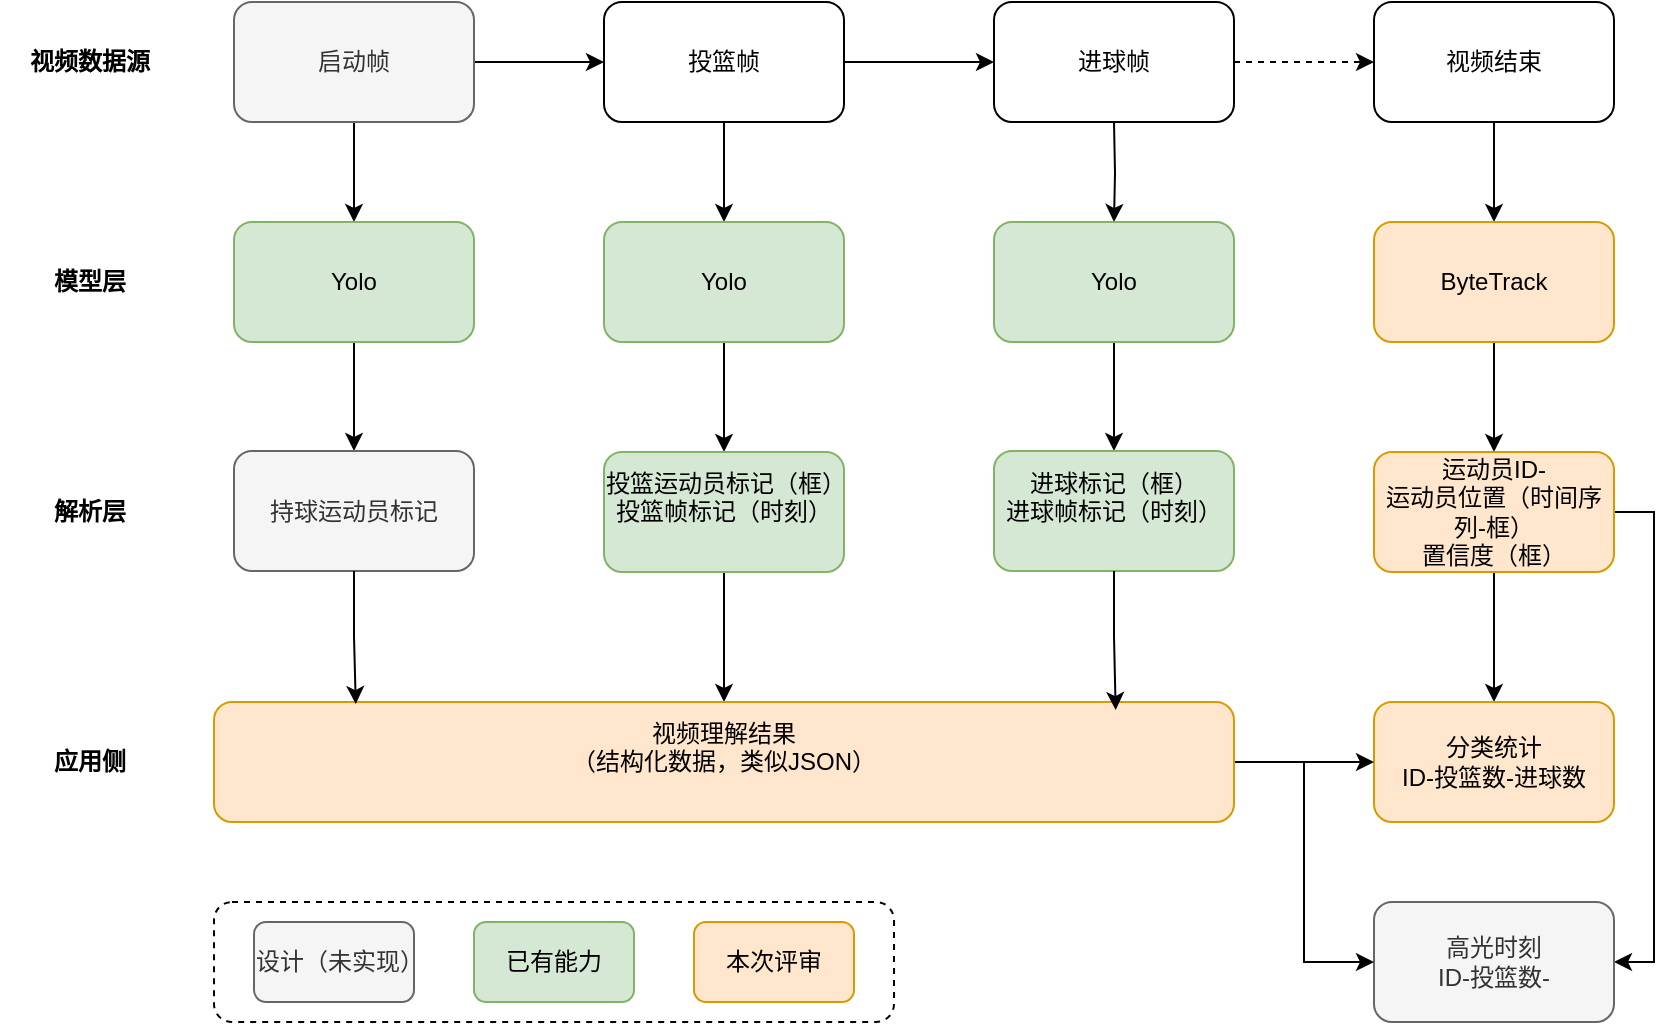 <mxfile version="24.9.3">
  <diagram name="第 1 页" id="_Cz32m0UeyZbAlJcYrDN">
    <mxGraphModel dx="1306" dy="835" grid="1" gridSize="10" guides="1" tooltips="1" connect="1" arrows="1" fold="1" page="1" pageScale="1" pageWidth="827" pageHeight="1169" math="0" shadow="0">
      <root>
        <mxCell id="0" />
        <mxCell id="1" parent="0" />
        <mxCell id="YBBVw-wKU_-YF40z0CCw-42" value="" style="rounded=1;whiteSpace=wrap;html=1;dashed=1;" vertex="1" parent="1">
          <mxGeometry x="107" y="750" width="340" height="60" as="geometry" />
        </mxCell>
        <mxCell id="YBBVw-wKU_-YF40z0CCw-2" style="edgeStyle=orthogonalEdgeStyle;rounded=0;orthogonalLoop=1;jettySize=auto;html=1;exitX=1;exitY=0.5;exitDx=0;exitDy=0;" edge="1" parent="1" source="YBBVw-wKU_-YF40z0CCw-1" target="YBBVw-wKU_-YF40z0CCw-3">
          <mxGeometry relative="1" as="geometry">
            <mxPoint x="307" y="330" as="targetPoint" />
          </mxGeometry>
        </mxCell>
        <mxCell id="YBBVw-wKU_-YF40z0CCw-8" style="edgeStyle=orthogonalEdgeStyle;rounded=0;orthogonalLoop=1;jettySize=auto;html=1;exitX=0.5;exitY=1;exitDx=0;exitDy=0;entryX=0.5;entryY=0;entryDx=0;entryDy=0;" edge="1" parent="1" source="YBBVw-wKU_-YF40z0CCw-1" target="YBBVw-wKU_-YF40z0CCw-9">
          <mxGeometry relative="1" as="geometry">
            <mxPoint x="177" y="430" as="targetPoint" />
          </mxGeometry>
        </mxCell>
        <mxCell id="YBBVw-wKU_-YF40z0CCw-1" value="启动帧" style="rounded=1;whiteSpace=wrap;html=1;fillColor=#f5f5f5;fontColor=#333333;strokeColor=#666666;" vertex="1" parent="1">
          <mxGeometry x="117" y="300" width="120" height="60" as="geometry" />
        </mxCell>
        <mxCell id="YBBVw-wKU_-YF40z0CCw-5" style="edgeStyle=orthogonalEdgeStyle;rounded=0;orthogonalLoop=1;jettySize=auto;html=1;exitX=1;exitY=0.5;exitDx=0;exitDy=0;entryX=0;entryY=0.5;entryDx=0;entryDy=0;" edge="1" parent="1" source="YBBVw-wKU_-YF40z0CCw-3" target="YBBVw-wKU_-YF40z0CCw-4">
          <mxGeometry relative="1" as="geometry" />
        </mxCell>
        <mxCell id="YBBVw-wKU_-YF40z0CCw-3" value="投篮帧" style="rounded=1;whiteSpace=wrap;html=1;" vertex="1" parent="1">
          <mxGeometry x="302" y="300" width="120" height="60" as="geometry" />
        </mxCell>
        <mxCell id="YBBVw-wKU_-YF40z0CCw-7" style="edgeStyle=orthogonalEdgeStyle;rounded=0;orthogonalLoop=1;jettySize=auto;html=1;exitX=1;exitY=0.5;exitDx=0;exitDy=0;dashed=1;" edge="1" parent="1" source="YBBVw-wKU_-YF40z0CCw-4" target="YBBVw-wKU_-YF40z0CCw-6">
          <mxGeometry relative="1" as="geometry" />
        </mxCell>
        <mxCell id="YBBVw-wKU_-YF40z0CCw-4" value="进球帧" style="rounded=1;whiteSpace=wrap;html=1;" vertex="1" parent="1">
          <mxGeometry x="497" y="300" width="120" height="60" as="geometry" />
        </mxCell>
        <mxCell id="YBBVw-wKU_-YF40z0CCw-21" style="edgeStyle=orthogonalEdgeStyle;rounded=0;orthogonalLoop=1;jettySize=auto;html=1;exitX=0.5;exitY=1;exitDx=0;exitDy=0;entryX=0.5;entryY=0;entryDx=0;entryDy=0;" edge="1" parent="1" source="YBBVw-wKU_-YF40z0CCw-6" target="YBBVw-wKU_-YF40z0CCw-20">
          <mxGeometry relative="1" as="geometry" />
        </mxCell>
        <mxCell id="YBBVw-wKU_-YF40z0CCw-6" value="视频结束" style="rounded=1;whiteSpace=wrap;html=1;" vertex="1" parent="1">
          <mxGeometry x="687" y="300" width="120" height="60" as="geometry" />
        </mxCell>
        <mxCell id="YBBVw-wKU_-YF40z0CCw-10" style="edgeStyle=orthogonalEdgeStyle;rounded=0;orthogonalLoop=1;jettySize=auto;html=1;exitX=0.5;exitY=1;exitDx=0;exitDy=0;" edge="1" parent="1" source="YBBVw-wKU_-YF40z0CCw-9" target="YBBVw-wKU_-YF40z0CCw-11">
          <mxGeometry relative="1" as="geometry">
            <mxPoint x="177" y="530" as="targetPoint" />
          </mxGeometry>
        </mxCell>
        <mxCell id="YBBVw-wKU_-YF40z0CCw-9" value="Yolo" style="rounded=1;whiteSpace=wrap;html=1;fillColor=#d5e8d4;strokeColor=#82b366;" vertex="1" parent="1">
          <mxGeometry x="117" y="410" width="120" height="60" as="geometry" />
        </mxCell>
        <mxCell id="YBBVw-wKU_-YF40z0CCw-11" value="持球运动员标记" style="rounded=1;whiteSpace=wrap;html=1;fillColor=#f5f5f5;fontColor=#333333;strokeColor=#666666;" vertex="1" parent="1">
          <mxGeometry x="117" y="524.5" width="120" height="60" as="geometry" />
        </mxCell>
        <mxCell id="YBBVw-wKU_-YF40z0CCw-12" style="edgeStyle=orthogonalEdgeStyle;rounded=0;orthogonalLoop=1;jettySize=auto;html=1;exitX=0.5;exitY=1;exitDx=0;exitDy=0;entryX=0.5;entryY=0;entryDx=0;entryDy=0;" edge="1" parent="1" target="YBBVw-wKU_-YF40z0CCw-14" source="YBBVw-wKU_-YF40z0CCw-3">
          <mxGeometry relative="1" as="geometry">
            <mxPoint x="367" y="430" as="targetPoint" />
            <mxPoint x="367" y="360" as="sourcePoint" />
          </mxGeometry>
        </mxCell>
        <mxCell id="YBBVw-wKU_-YF40z0CCw-13" style="edgeStyle=orthogonalEdgeStyle;rounded=0;orthogonalLoop=1;jettySize=auto;html=1;exitX=0.5;exitY=1;exitDx=0;exitDy=0;" edge="1" parent="1" source="YBBVw-wKU_-YF40z0CCw-14" target="YBBVw-wKU_-YF40z0CCw-15">
          <mxGeometry relative="1" as="geometry">
            <mxPoint x="367" y="530" as="targetPoint" />
          </mxGeometry>
        </mxCell>
        <mxCell id="YBBVw-wKU_-YF40z0CCw-14" value="Yolo" style="rounded=1;whiteSpace=wrap;html=1;fillColor=#d5e8d4;strokeColor=#82b366;" vertex="1" parent="1">
          <mxGeometry x="302" y="410" width="120" height="60" as="geometry" />
        </mxCell>
        <mxCell id="YBBVw-wKU_-YF40z0CCw-38" style="edgeStyle=orthogonalEdgeStyle;rounded=0;orthogonalLoop=1;jettySize=auto;html=1;exitX=0.5;exitY=1;exitDx=0;exitDy=0;entryX=0.5;entryY=0;entryDx=0;entryDy=0;" edge="1" parent="1" source="YBBVw-wKU_-YF40z0CCw-15" target="YBBVw-wKU_-YF40z0CCw-31">
          <mxGeometry relative="1" as="geometry" />
        </mxCell>
        <mxCell id="YBBVw-wKU_-YF40z0CCw-15" value="投篮运动员标记（框）&lt;div&gt;投篮帧标记（&lt;span style=&quot;background-color: initial;&quot;&gt;时刻）&lt;/span&gt;&lt;/div&gt;&lt;div&gt;&lt;br&gt;&lt;/div&gt;" style="rounded=1;whiteSpace=wrap;html=1;fillColor=#d5e8d4;strokeColor=#82b366;" vertex="1" parent="1">
          <mxGeometry x="302" y="525" width="120" height="60" as="geometry" />
        </mxCell>
        <mxCell id="YBBVw-wKU_-YF40z0CCw-16" style="edgeStyle=orthogonalEdgeStyle;rounded=0;orthogonalLoop=1;jettySize=auto;html=1;exitX=0.5;exitY=1;exitDx=0;exitDy=0;entryX=0.5;entryY=0;entryDx=0;entryDy=0;" edge="1" parent="1" target="YBBVw-wKU_-YF40z0CCw-18">
          <mxGeometry relative="1" as="geometry">
            <mxPoint x="557" y="430" as="targetPoint" />
            <mxPoint x="557" y="360" as="sourcePoint" />
          </mxGeometry>
        </mxCell>
        <mxCell id="YBBVw-wKU_-YF40z0CCw-17" style="edgeStyle=orthogonalEdgeStyle;rounded=0;orthogonalLoop=1;jettySize=auto;html=1;exitX=0.5;exitY=1;exitDx=0;exitDy=0;" edge="1" parent="1" source="YBBVw-wKU_-YF40z0CCw-18" target="YBBVw-wKU_-YF40z0CCw-19">
          <mxGeometry relative="1" as="geometry">
            <mxPoint x="557" y="530" as="targetPoint" />
          </mxGeometry>
        </mxCell>
        <mxCell id="YBBVw-wKU_-YF40z0CCw-18" value="Yolo" style="rounded=1;whiteSpace=wrap;html=1;fillColor=#d5e8d4;strokeColor=#82b366;" vertex="1" parent="1">
          <mxGeometry x="497" y="410" width="120" height="60" as="geometry" />
        </mxCell>
        <mxCell id="YBBVw-wKU_-YF40z0CCw-19" value="进球标记（框）&lt;div&gt;进球帧标记（&lt;span style=&quot;background-color: initial;&quot;&gt;时刻）&lt;/span&gt;&lt;/div&gt;&lt;div&gt;&lt;br&gt;&lt;/div&gt;" style="rounded=1;whiteSpace=wrap;html=1;fillColor=#d5e8d4;strokeColor=#82b366;" vertex="1" parent="1">
          <mxGeometry x="497" y="524.5" width="120" height="60" as="geometry" />
        </mxCell>
        <mxCell id="YBBVw-wKU_-YF40z0CCw-22" style="edgeStyle=orthogonalEdgeStyle;rounded=0;orthogonalLoop=1;jettySize=auto;html=1;exitX=0.5;exitY=1;exitDx=0;exitDy=0;entryX=0.5;entryY=0;entryDx=0;entryDy=0;" edge="1" parent="1" source="YBBVw-wKU_-YF40z0CCw-20" target="YBBVw-wKU_-YF40z0CCw-23">
          <mxGeometry relative="1" as="geometry">
            <mxPoint x="747" y="520" as="targetPoint" />
          </mxGeometry>
        </mxCell>
        <mxCell id="YBBVw-wKU_-YF40z0CCw-20" value="ByteTrack" style="rounded=1;whiteSpace=wrap;html=1;fillColor=#ffe6cc;strokeColor=#d79b00;" vertex="1" parent="1">
          <mxGeometry x="687" y="410" width="120" height="60" as="geometry" />
        </mxCell>
        <mxCell id="YBBVw-wKU_-YF40z0CCw-25" style="edgeStyle=orthogonalEdgeStyle;rounded=0;orthogonalLoop=1;jettySize=auto;html=1;exitX=0.5;exitY=1;exitDx=0;exitDy=0;entryX=0.5;entryY=0;entryDx=0;entryDy=0;" edge="1" parent="1" source="YBBVw-wKU_-YF40z0CCw-23" target="YBBVw-wKU_-YF40z0CCw-24">
          <mxGeometry relative="1" as="geometry" />
        </mxCell>
        <mxCell id="YBBVw-wKU_-YF40z0CCw-35" style="edgeStyle=orthogonalEdgeStyle;rounded=0;orthogonalLoop=1;jettySize=auto;html=1;exitX=1;exitY=0.5;exitDx=0;exitDy=0;entryX=1;entryY=0.5;entryDx=0;entryDy=0;" edge="1" parent="1" source="YBBVw-wKU_-YF40z0CCw-23" target="YBBVw-wKU_-YF40z0CCw-28">
          <mxGeometry relative="1" as="geometry" />
        </mxCell>
        <mxCell id="YBBVw-wKU_-YF40z0CCw-23" value="运动员ID-&lt;div&gt;运动员位置（时间序列-框）&lt;/div&gt;&lt;div&gt;置信度（框）&lt;/div&gt;" style="rounded=1;whiteSpace=wrap;html=1;fillColor=#ffe6cc;strokeColor=#d79b00;" vertex="1" parent="1">
          <mxGeometry x="687" y="525" width="120" height="60" as="geometry" />
        </mxCell>
        <mxCell id="YBBVw-wKU_-YF40z0CCw-24" value="分类统计&lt;div&gt;ID-投篮数-进球数&lt;/div&gt;" style="rounded=1;whiteSpace=wrap;html=1;fillColor=#ffe6cc;strokeColor=#d79b00;" vertex="1" parent="1">
          <mxGeometry x="687" y="650" width="120" height="60" as="geometry" />
        </mxCell>
        <mxCell id="YBBVw-wKU_-YF40z0CCw-28" value="高光时刻&lt;br&gt;&lt;div&gt;ID-投篮数-&lt;/div&gt;" style="rounded=1;whiteSpace=wrap;html=1;fillColor=#f5f5f5;strokeColor=#666666;fontColor=#333333;" vertex="1" parent="1">
          <mxGeometry x="687" y="750" width="120" height="60" as="geometry" />
        </mxCell>
        <mxCell id="YBBVw-wKU_-YF40z0CCw-33" style="edgeStyle=orthogonalEdgeStyle;rounded=0;orthogonalLoop=1;jettySize=auto;html=1;exitX=1;exitY=0.5;exitDx=0;exitDy=0;entryX=0;entryY=0.5;entryDx=0;entryDy=0;" edge="1" parent="1" source="YBBVw-wKU_-YF40z0CCw-31" target="YBBVw-wKU_-YF40z0CCw-24">
          <mxGeometry relative="1" as="geometry" />
        </mxCell>
        <mxCell id="YBBVw-wKU_-YF40z0CCw-34" style="edgeStyle=orthogonalEdgeStyle;rounded=0;orthogonalLoop=1;jettySize=auto;html=1;exitX=1;exitY=0.5;exitDx=0;exitDy=0;entryX=0;entryY=0.5;entryDx=0;entryDy=0;" edge="1" parent="1" source="YBBVw-wKU_-YF40z0CCw-31" target="YBBVw-wKU_-YF40z0CCw-28">
          <mxGeometry relative="1" as="geometry" />
        </mxCell>
        <mxCell id="YBBVw-wKU_-YF40z0CCw-31" value="视频理解结果&lt;div&gt;（结构化数据，类似JSON）&lt;br&gt;&lt;div&gt;&lt;br&gt;&lt;/div&gt;&lt;/div&gt;" style="rounded=1;whiteSpace=wrap;html=1;fillColor=#ffe6cc;strokeColor=#d79b00;" vertex="1" parent="1">
          <mxGeometry x="107" y="650" width="510" height="60" as="geometry" />
        </mxCell>
        <mxCell id="YBBVw-wKU_-YF40z0CCw-32" style="edgeStyle=orthogonalEdgeStyle;rounded=0;orthogonalLoop=1;jettySize=auto;html=1;exitX=0.5;exitY=1;exitDx=0;exitDy=0;entryX=0.139;entryY=0.017;entryDx=0;entryDy=0;entryPerimeter=0;" edge="1" parent="1" source="YBBVw-wKU_-YF40z0CCw-11" target="YBBVw-wKU_-YF40z0CCw-31">
          <mxGeometry relative="1" as="geometry" />
        </mxCell>
        <mxCell id="YBBVw-wKU_-YF40z0CCw-37" value="设计（未实现）" style="rounded=1;whiteSpace=wrap;html=1;fillColor=#f5f5f5;fontColor=#333333;strokeColor=#666666;" vertex="1" parent="1">
          <mxGeometry x="127" y="760" width="80" height="40" as="geometry" />
        </mxCell>
        <mxCell id="YBBVw-wKU_-YF40z0CCw-39" style="edgeStyle=orthogonalEdgeStyle;rounded=0;orthogonalLoop=1;jettySize=auto;html=1;exitX=0.5;exitY=1;exitDx=0;exitDy=0;entryX=0.884;entryY=0.067;entryDx=0;entryDy=0;entryPerimeter=0;" edge="1" parent="1" source="YBBVw-wKU_-YF40z0CCw-19" target="YBBVw-wKU_-YF40z0CCw-31">
          <mxGeometry relative="1" as="geometry" />
        </mxCell>
        <mxCell id="YBBVw-wKU_-YF40z0CCw-40" value="已有能力" style="rounded=1;whiteSpace=wrap;html=1;fillColor=#d5e8d4;strokeColor=#82b366;" vertex="1" parent="1">
          <mxGeometry x="237" y="760" width="80" height="40" as="geometry" />
        </mxCell>
        <mxCell id="YBBVw-wKU_-YF40z0CCw-41" value="本次评审" style="rounded=1;whiteSpace=wrap;html=1;fillColor=#ffe6cc;strokeColor=#d79b00;" vertex="1" parent="1">
          <mxGeometry x="347" y="760" width="80" height="40" as="geometry" />
        </mxCell>
        <mxCell id="YBBVw-wKU_-YF40z0CCw-43" value="视频数据源" style="text;html=1;align=center;verticalAlign=middle;whiteSpace=wrap;rounded=0;fontStyle=1" vertex="1" parent="1">
          <mxGeometry y="315" width="90" height="30" as="geometry" />
        </mxCell>
        <mxCell id="YBBVw-wKU_-YF40z0CCw-44" value="模型层" style="text;html=1;align=center;verticalAlign=middle;whiteSpace=wrap;rounded=0;fontStyle=1" vertex="1" parent="1">
          <mxGeometry y="425" width="90" height="30" as="geometry" />
        </mxCell>
        <mxCell id="YBBVw-wKU_-YF40z0CCw-45" value="解析层" style="text;html=1;align=center;verticalAlign=middle;whiteSpace=wrap;rounded=0;fontStyle=1" vertex="1" parent="1">
          <mxGeometry y="539.5" width="90" height="30" as="geometry" />
        </mxCell>
        <mxCell id="YBBVw-wKU_-YF40z0CCw-46" value="应用侧" style="text;html=1;align=center;verticalAlign=middle;whiteSpace=wrap;rounded=0;fontStyle=1" vertex="1" parent="1">
          <mxGeometry y="665" width="90" height="30" as="geometry" />
        </mxCell>
      </root>
    </mxGraphModel>
  </diagram>
</mxfile>
